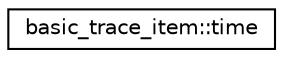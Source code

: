 digraph "Graphical Class Hierarchy"
{
 // LATEX_PDF_SIZE
  edge [fontname="Helvetica",fontsize="10",labelfontname="Helvetica",labelfontsize="10"];
  node [fontname="Helvetica",fontsize="10",shape=record];
  rankdir="LR";
  Node0 [label="basic_trace_item::time",height=0.2,width=0.4,color="black", fillcolor="white", style="filled",URL="$classbasic__trace__item.html#structbasic__trace__item_1_1time",tooltip=" "];
}
